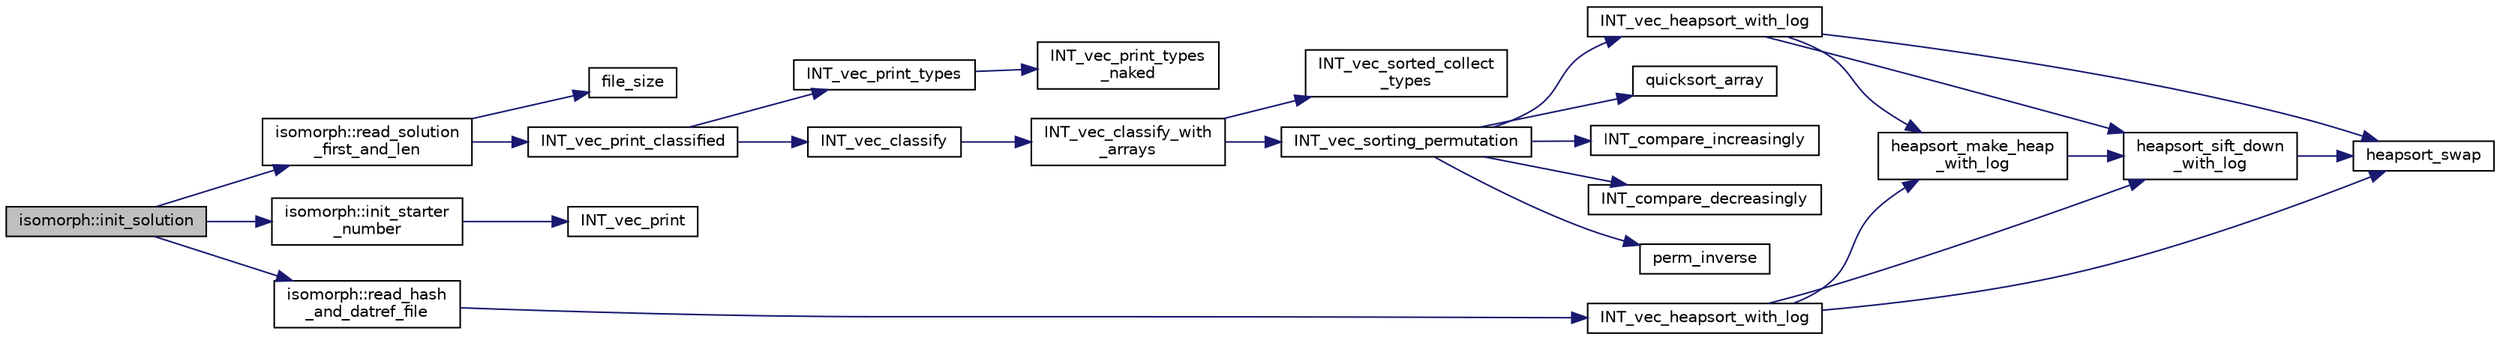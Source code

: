 digraph "isomorph::init_solution"
{
  edge [fontname="Helvetica",fontsize="10",labelfontname="Helvetica",labelfontsize="10"];
  node [fontname="Helvetica",fontsize="10",shape=record];
  rankdir="LR";
  Node6790 [label="isomorph::init_solution",height=0.2,width=0.4,color="black", fillcolor="grey75", style="filled", fontcolor="black"];
  Node6790 -> Node6791 [color="midnightblue",fontsize="10",style="solid",fontname="Helvetica"];
  Node6791 [label="isomorph::read_solution\l_first_and_len",height=0.2,width=0.4,color="black", fillcolor="white", style="filled",URL="$d3/d5f/classisomorph.html#affd1e7546f0caf49aac43df1cff96485"];
  Node6791 -> Node6792 [color="midnightblue",fontsize="10",style="solid",fontname="Helvetica"];
  Node6792 [label="file_size",height=0.2,width=0.4,color="black", fillcolor="white", style="filled",URL="$df/dbf/sajeeb_8_c.html#a5c37cf5785204b6e9adf647dc14d0e50"];
  Node6791 -> Node6793 [color="midnightblue",fontsize="10",style="solid",fontname="Helvetica"];
  Node6793 [label="INT_vec_print_classified",height=0.2,width=0.4,color="black", fillcolor="white", style="filled",URL="$d5/de2/foundations_2data__structures_2data__structures_8h.html#a611d0260b154d48ecbc38ed869925ba8"];
  Node6793 -> Node6794 [color="midnightblue",fontsize="10",style="solid",fontname="Helvetica"];
  Node6794 [label="INT_vec_classify",height=0.2,width=0.4,color="black", fillcolor="white", style="filled",URL="$d4/dd7/sorting_8_c.html#ad4176bee048e4f036f8b9d6dd986e0f9"];
  Node6794 -> Node6795 [color="midnightblue",fontsize="10",style="solid",fontname="Helvetica"];
  Node6795 [label="INT_vec_classify_with\l_arrays",height=0.2,width=0.4,color="black", fillcolor="white", style="filled",URL="$d4/dd7/sorting_8_c.html#a1b3700c1d369b8a37593a1c2f31cc9d7"];
  Node6795 -> Node6796 [color="midnightblue",fontsize="10",style="solid",fontname="Helvetica"];
  Node6796 [label="INT_vec_sorting_permutation",height=0.2,width=0.4,color="black", fillcolor="white", style="filled",URL="$d4/dd7/sorting_8_c.html#a10768733e01e8c9ded3c886e6ddb671e"];
  Node6796 -> Node6797 [color="midnightblue",fontsize="10",style="solid",fontname="Helvetica"];
  Node6797 [label="quicksort_array",height=0.2,width=0.4,color="black", fillcolor="white", style="filled",URL="$d4/dd7/sorting_8_c.html#a660db9b0f6bc8a01353f32f3e02638f6"];
  Node6796 -> Node6798 [color="midnightblue",fontsize="10",style="solid",fontname="Helvetica"];
  Node6798 [label="INT_compare_increasingly",height=0.2,width=0.4,color="black", fillcolor="white", style="filled",URL="$d4/dd7/sorting_8_c.html#a53c48a8669e34ab2171690080d493f31"];
  Node6796 -> Node6799 [color="midnightblue",fontsize="10",style="solid",fontname="Helvetica"];
  Node6799 [label="INT_compare_decreasingly",height=0.2,width=0.4,color="black", fillcolor="white", style="filled",URL="$d4/dd7/sorting_8_c.html#a41cf7fa2b53a8f12d60971a71ba96a66"];
  Node6796 -> Node6800 [color="midnightblue",fontsize="10",style="solid",fontname="Helvetica"];
  Node6800 [label="perm_inverse",height=0.2,width=0.4,color="black", fillcolor="white", style="filled",URL="$d2/d7c/combinatorics_8_c.html#ab7f02d1e2e257e1118eae354ab16d447"];
  Node6796 -> Node6801 [color="midnightblue",fontsize="10",style="solid",fontname="Helvetica"];
  Node6801 [label="INT_vec_heapsort_with_log",height=0.2,width=0.4,color="black", fillcolor="white", style="filled",URL="$d4/dd7/sorting_8_c.html#a9d838c341cd204ed79499960a8ed393d"];
  Node6801 -> Node6802 [color="midnightblue",fontsize="10",style="solid",fontname="Helvetica"];
  Node6802 [label="heapsort_make_heap\l_with_log",height=0.2,width=0.4,color="black", fillcolor="white", style="filled",URL="$d4/dd7/sorting_8_c.html#a100d0747647500480fe5dc76ff98cee5"];
  Node6802 -> Node6803 [color="midnightblue",fontsize="10",style="solid",fontname="Helvetica"];
  Node6803 [label="heapsort_sift_down\l_with_log",height=0.2,width=0.4,color="black", fillcolor="white", style="filled",URL="$d4/dd7/sorting_8_c.html#ac7af225fae479a93d6957f79734ba2a6"];
  Node6803 -> Node6804 [color="midnightblue",fontsize="10",style="solid",fontname="Helvetica"];
  Node6804 [label="heapsort_swap",height=0.2,width=0.4,color="black", fillcolor="white", style="filled",URL="$d4/dd7/sorting_8_c.html#a8f048362e6065297b19b6975bcbbfcc6"];
  Node6801 -> Node6804 [color="midnightblue",fontsize="10",style="solid",fontname="Helvetica"];
  Node6801 -> Node6803 [color="midnightblue",fontsize="10",style="solid",fontname="Helvetica"];
  Node6795 -> Node6805 [color="midnightblue",fontsize="10",style="solid",fontname="Helvetica"];
  Node6805 [label="INT_vec_sorted_collect\l_types",height=0.2,width=0.4,color="black", fillcolor="white", style="filled",URL="$d4/dd7/sorting_8_c.html#ad0b54ef8fcaf7cce5577c97d1edbf1f5"];
  Node6793 -> Node6806 [color="midnightblue",fontsize="10",style="solid",fontname="Helvetica"];
  Node6806 [label="INT_vec_print_types",height=0.2,width=0.4,color="black", fillcolor="white", style="filled",URL="$d4/dd7/sorting_8_c.html#a6221e1e733ab938c9bd30f5f829efa6b"];
  Node6806 -> Node6807 [color="midnightblue",fontsize="10",style="solid",fontname="Helvetica"];
  Node6807 [label="INT_vec_print_types\l_naked",height=0.2,width=0.4,color="black", fillcolor="white", style="filled",URL="$d4/dd7/sorting_8_c.html#a912803fbc27f21eb925239bd9e2646c5"];
  Node6790 -> Node6808 [color="midnightblue",fontsize="10",style="solid",fontname="Helvetica"];
  Node6808 [label="isomorph::init_starter\l_number",height=0.2,width=0.4,color="black", fillcolor="white", style="filled",URL="$d3/d5f/classisomorph.html#a93b1d8fa988ca12f5f231fc4420873b2"];
  Node6808 -> Node6809 [color="midnightblue",fontsize="10",style="solid",fontname="Helvetica"];
  Node6809 [label="INT_vec_print",height=0.2,width=0.4,color="black", fillcolor="white", style="filled",URL="$df/dbf/sajeeb_8_c.html#a79a5901af0b47dd0d694109543c027fe"];
  Node6790 -> Node6810 [color="midnightblue",fontsize="10",style="solid",fontname="Helvetica"];
  Node6810 [label="isomorph::read_hash\l_and_datref_file",height=0.2,width=0.4,color="black", fillcolor="white", style="filled",URL="$d3/d5f/classisomorph.html#a9e56d23f3f1d73c76945df4157100d1a"];
  Node6810 -> Node6811 [color="midnightblue",fontsize="10",style="solid",fontname="Helvetica"];
  Node6811 [label="INT_vec_heapsort_with_log",height=0.2,width=0.4,color="black", fillcolor="white", style="filled",URL="$d5/de2/foundations_2data__structures_2data__structures_8h.html#a9d838c341cd204ed79499960a8ed393d"];
  Node6811 -> Node6802 [color="midnightblue",fontsize="10",style="solid",fontname="Helvetica"];
  Node6811 -> Node6804 [color="midnightblue",fontsize="10",style="solid",fontname="Helvetica"];
  Node6811 -> Node6803 [color="midnightblue",fontsize="10",style="solid",fontname="Helvetica"];
}
